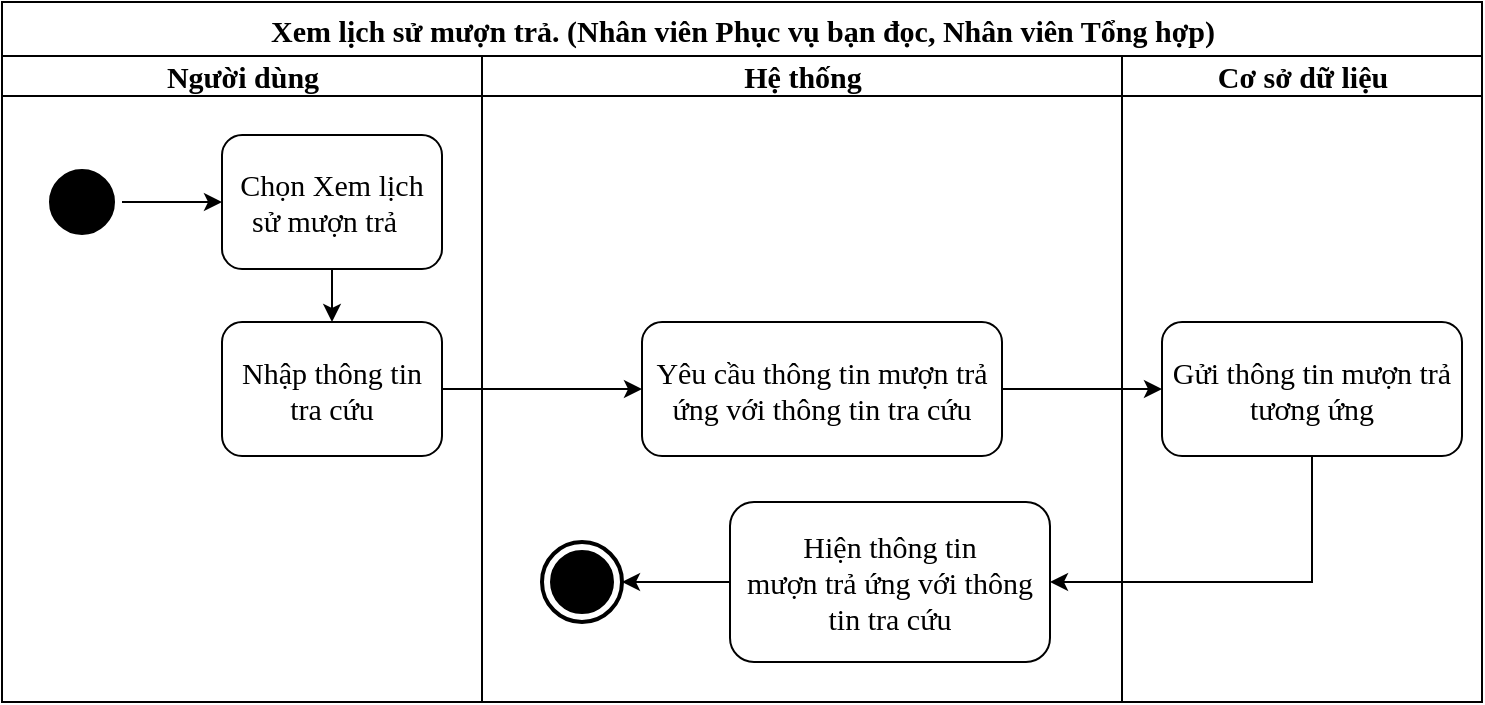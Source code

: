 <mxfile version="13.1.11" type="device"><diagram id="8VUYHRGgps18awLq4q4d" name="Page-1"><mxGraphModel dx="1022" dy="579" grid="1" gridSize="10" guides="1" tooltips="1" connect="1" arrows="1" fold="1" page="1" pageScale="1" pageWidth="827" pageHeight="1169" math="0" shadow="0"><root><mxCell id="0"/><mxCell id="1" parent="0"/><mxCell id="bD_iZolfdFwd9rmxjZnh-7" value="&lt;span style=&quot;line-height: 107% ; font-size: 15px&quot;&gt;&lt;font style=&quot;font-size: 15px&quot;&gt;Xem lịch sử mượn trả. (Nhân viên Phục vụ bạn đọc, Nhân viên Tổng hợp)&lt;/font&gt;&lt;/span&gt;" style="swimlane;html=1;childLayout=stackLayout;resizeParent=1;resizeParentMax=0;startSize=27;rounded=0;glass=0;fontSize=15;fontFamily=Times New Roman;" parent="1" vertex="1"><mxGeometry x="40" y="40" width="740" height="350" as="geometry"/></mxCell><mxCell id="bD_iZolfdFwd9rmxjZnh-8" value="Người dùng" style="swimlane;html=1;startSize=20;fontSize=15;fontFamily=Times New Roman;" parent="bD_iZolfdFwd9rmxjZnh-7" vertex="1"><mxGeometry y="27" width="240" height="323" as="geometry"><mxRectangle y="20" width="30" height="460" as="alternateBounds"/></mxGeometry></mxCell><mxCell id="bD_iZolfdFwd9rmxjZnh-24" value="" style="edgeStyle=orthogonalEdgeStyle;rounded=0;orthogonalLoop=1;jettySize=auto;html=1;fontFamily=Times New Roman;fontSize=15;entryX=0;entryY=0.5;entryDx=0;entryDy=0;" parent="bD_iZolfdFwd9rmxjZnh-8" source="bD_iZolfdFwd9rmxjZnh-13" target="bD_iZolfdFwd9rmxjZnh-25" edge="1"><mxGeometry relative="1" as="geometry"><mxPoint x="50" y="163" as="targetPoint"/></mxGeometry></mxCell><mxCell id="bD_iZolfdFwd9rmxjZnh-13" value="" style="ellipse;html=1;shape=startState;fillColor=#000000;strokeColor=#000000;rounded=0;glass=0;fontFamily=Times New Roman;fontSize=15;" parent="bD_iZolfdFwd9rmxjZnh-8" vertex="1"><mxGeometry x="20" y="53" width="40" height="40" as="geometry"/></mxCell><mxCell id="ytFq0C_bRvBCm5tQXuZg-2" value="" style="edgeStyle=orthogonalEdgeStyle;rounded=0;orthogonalLoop=1;jettySize=auto;html=1;" edge="1" parent="bD_iZolfdFwd9rmxjZnh-8" source="bD_iZolfdFwd9rmxjZnh-25" target="ytFq0C_bRvBCm5tQXuZg-1"><mxGeometry relative="1" as="geometry"/></mxCell><mxCell id="ytFq0C_bRvBCm5tQXuZg-1" value="Nhập thông tin tra cứu" style="shape=rect;html=1;rounded=1;whiteSpace=wrap;align=center;glass=0;strokeColor=#000000;fontFamily=Times New Roman;fontSize=15;" vertex="1" parent="bD_iZolfdFwd9rmxjZnh-8"><mxGeometry x="110" y="133" width="110" height="67" as="geometry"/></mxCell><mxCell id="bD_iZolfdFwd9rmxjZnh-25" value="&lt;span style=&quot;font-size: 15px ; line-height: 107%&quot;&gt;Chọn Xem lịch sử mượn trả&amp;nbsp;&amp;nbsp;&lt;/span&gt;" style="shape=rect;html=1;rounded=1;whiteSpace=wrap;align=center;glass=0;strokeColor=#000000;fontFamily=Times New Roman;fontSize=15;" parent="bD_iZolfdFwd9rmxjZnh-8" vertex="1"><mxGeometry x="110" y="39.5" width="110" height="67" as="geometry"/></mxCell><mxCell id="bD_iZolfdFwd9rmxjZnh-31" style="edgeStyle=orthogonalEdgeStyle;rounded=0;orthogonalLoop=1;jettySize=auto;html=1;entryX=0;entryY=0.5;entryDx=0;entryDy=0;fontFamily=Times New Roman;fontSize=15;" parent="bD_iZolfdFwd9rmxjZnh-7" source="bD_iZolfdFwd9rmxjZnh-26" target="bD_iZolfdFwd9rmxjZnh-28" edge="1"><mxGeometry relative="1" as="geometry"/></mxCell><mxCell id="bD_iZolfdFwd9rmxjZnh-39" style="edgeStyle=orthogonalEdgeStyle;rounded=0;orthogonalLoop=1;jettySize=auto;html=1;endArrow=classic;endFill=1;fontFamily=Times New Roman;fontSize=15;entryX=1;entryY=0.5;entryDx=0;entryDy=0;exitX=0.5;exitY=1;exitDx=0;exitDy=0;" parent="bD_iZolfdFwd9rmxjZnh-7" source="bD_iZolfdFwd9rmxjZnh-28" target="bD_iZolfdFwd9rmxjZnh-40" edge="1"><mxGeometry relative="1" as="geometry"><mxPoint x="631.94" y="310" as="sourcePoint"/><mxPoint x="421.94" y="310" as="targetPoint"/><Array as="points"/></mxGeometry></mxCell><mxCell id="bD_iZolfdFwd9rmxjZnh-9" value="Hệ thống" style="swimlane;html=1;startSize=20;fontSize=15;fontFamily=Times New Roman;" parent="bD_iZolfdFwd9rmxjZnh-7" vertex="1"><mxGeometry x="240" y="27" width="320" height="323" as="geometry"/></mxCell><mxCell id="bD_iZolfdFwd9rmxjZnh-26" value="Yêu cầu thông tin mượn trả ứng với thông tin tra cứu" style="shape=rect;html=1;rounded=1;whiteSpace=wrap;align=center;glass=0;strokeColor=#000000;fontFamily=Times New Roman;fontSize=15;" parent="bD_iZolfdFwd9rmxjZnh-9" vertex="1"><mxGeometry x="80" y="133" width="180" height="67" as="geometry"/></mxCell><mxCell id="bD_iZolfdFwd9rmxjZnh-64" value="" style="html=1;shape=mxgraph.sysml.actFinal;strokeWidth=2;verticalLabelPosition=bottom;verticalAlignment=top;rounded=0;glass=0;fontFamily=Times New Roman;fontSize=15;" parent="bD_iZolfdFwd9rmxjZnh-9" vertex="1"><mxGeometry x="30" y="243" width="40" height="40" as="geometry"/></mxCell><mxCell id="I9eWDJDc62qbuuD4NqWC-11" style="edgeStyle=orthogonalEdgeStyle;rounded=0;orthogonalLoop=1;jettySize=auto;html=1;entryX=1;entryY=0.5;entryDx=0;entryDy=0;entryPerimeter=0;fontFamily=Times New Roman;fontSize=15;" parent="bD_iZolfdFwd9rmxjZnh-9" source="bD_iZolfdFwd9rmxjZnh-40" target="bD_iZolfdFwd9rmxjZnh-64" edge="1"><mxGeometry relative="1" as="geometry"/></mxCell><mxCell id="bD_iZolfdFwd9rmxjZnh-40" value="&lt;font style=&quot;font-size: 15px&quot;&gt;Hiện&amp;nbsp;&lt;/font&gt;thông tin &lt;br&gt;mượn trả ứng với thông tin tra cứu" style="shape=rect;html=1;rounded=1;whiteSpace=wrap;align=center;glass=0;strokeColor=#000000;fontFamily=Times New Roman;fontSize=15;" parent="bD_iZolfdFwd9rmxjZnh-9" vertex="1"><mxGeometry x="124" y="223" width="160" height="80" as="geometry"/></mxCell><mxCell id="bD_iZolfdFwd9rmxjZnh-10" value="Cơ sở dữ liệu" style="swimlane;html=1;startSize=20;fontSize=15;fontFamily=Times New Roman;" parent="bD_iZolfdFwd9rmxjZnh-7" vertex="1"><mxGeometry x="560" y="27" width="180" height="323" as="geometry"/></mxCell><mxCell id="bD_iZolfdFwd9rmxjZnh-28" value="Gửi thông tin mượn trả tương ứng" style="shape=rect;html=1;rounded=1;whiteSpace=wrap;align=center;glass=0;strokeColor=#000000;fontFamily=Times New Roman;fontSize=15;" parent="bD_iZolfdFwd9rmxjZnh-10" vertex="1"><mxGeometry x="20" y="133" width="150" height="67" as="geometry"/></mxCell><mxCell id="ytFq0C_bRvBCm5tQXuZg-3" style="edgeStyle=orthogonalEdgeStyle;rounded=0;orthogonalLoop=1;jettySize=auto;html=1;entryX=0;entryY=0.5;entryDx=0;entryDy=0;" edge="1" parent="bD_iZolfdFwd9rmxjZnh-7" source="ytFq0C_bRvBCm5tQXuZg-1" target="bD_iZolfdFwd9rmxjZnh-26"><mxGeometry relative="1" as="geometry"/></mxCell></root></mxGraphModel></diagram></mxfile>